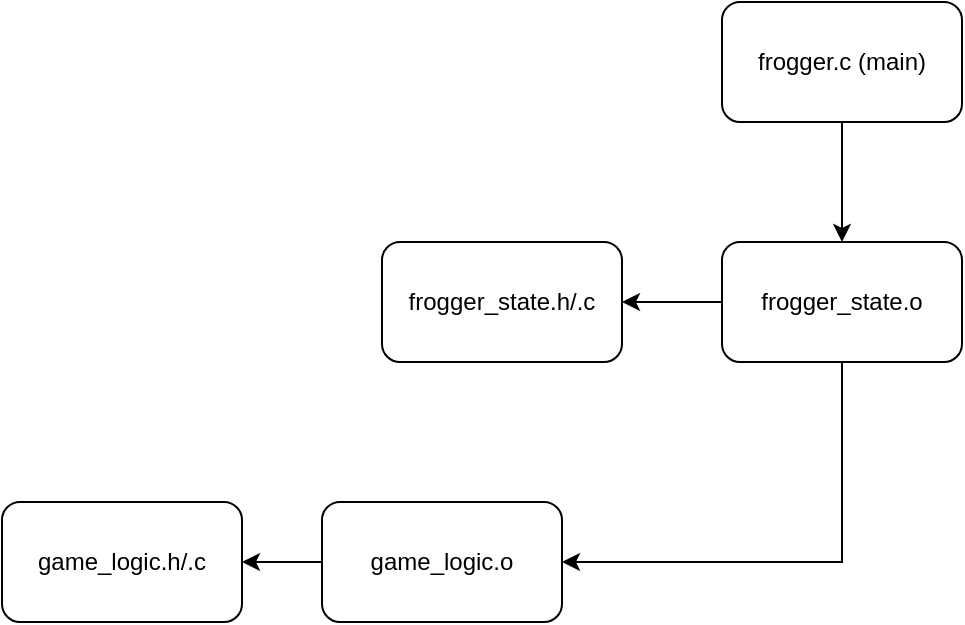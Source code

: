 <mxfile version="24.6.2" type="github">
  <diagram name="Page-1" id="SuY9HUNZaAzSDMftqmBQ">
    <mxGraphModel dx="989" dy="545" grid="1" gridSize="10" guides="1" tooltips="1" connect="1" arrows="1" fold="1" page="1" pageScale="1" pageWidth="827" pageHeight="1169" math="0" shadow="0">
      <root>
        <mxCell id="0" />
        <mxCell id="1" parent="0" />
        <mxCell id="p1rO6B4NsgoRkXblV4Cr-9" style="edgeStyle=orthogonalEdgeStyle;rounded=0;orthogonalLoop=1;jettySize=auto;html=1;exitX=0.5;exitY=1;exitDx=0;exitDy=0;entryX=0.5;entryY=0;entryDx=0;entryDy=0;" edge="1" parent="1" source="p1rO6B4NsgoRkXblV4Cr-2" target="p1rO6B4NsgoRkXblV4Cr-8">
          <mxGeometry relative="1" as="geometry" />
        </mxCell>
        <mxCell id="p1rO6B4NsgoRkXblV4Cr-2" value="frogger.c (main)" style="rounded=1;whiteSpace=wrap;html=1;" vertex="1" parent="1">
          <mxGeometry x="370" y="120" width="120" height="60" as="geometry" />
        </mxCell>
        <mxCell id="p1rO6B4NsgoRkXblV4Cr-7" style="edgeStyle=orthogonalEdgeStyle;rounded=0;orthogonalLoop=1;jettySize=auto;html=1;exitX=0;exitY=0.5;exitDx=0;exitDy=0;entryX=1;entryY=0.5;entryDx=0;entryDy=0;" edge="1" parent="1" source="p1rO6B4NsgoRkXblV4Cr-3" target="p1rO6B4NsgoRkXblV4Cr-6">
          <mxGeometry relative="1" as="geometry" />
        </mxCell>
        <mxCell id="p1rO6B4NsgoRkXblV4Cr-3" value="&lt;div&gt;game_logic.o&lt;/div&gt;" style="rounded=1;whiteSpace=wrap;html=1;" vertex="1" parent="1">
          <mxGeometry x="170" y="370" width="120" height="60" as="geometry" />
        </mxCell>
        <mxCell id="p1rO6B4NsgoRkXblV4Cr-6" value="game_logic.h/.c" style="rounded=1;whiteSpace=wrap;html=1;" vertex="1" parent="1">
          <mxGeometry x="10" y="370" width="120" height="60" as="geometry" />
        </mxCell>
        <mxCell id="p1rO6B4NsgoRkXblV4Cr-11" style="edgeStyle=orthogonalEdgeStyle;rounded=0;orthogonalLoop=1;jettySize=auto;html=1;exitX=0.5;exitY=1;exitDx=0;exitDy=0;entryX=1;entryY=0.5;entryDx=0;entryDy=0;" edge="1" parent="1" source="p1rO6B4NsgoRkXblV4Cr-8" target="p1rO6B4NsgoRkXblV4Cr-3">
          <mxGeometry relative="1" as="geometry" />
        </mxCell>
        <mxCell id="p1rO6B4NsgoRkXblV4Cr-13" style="edgeStyle=orthogonalEdgeStyle;rounded=0;orthogonalLoop=1;jettySize=auto;html=1;exitX=0;exitY=0.5;exitDx=0;exitDy=0;entryX=1;entryY=0.5;entryDx=0;entryDy=0;" edge="1" parent="1" source="p1rO6B4NsgoRkXblV4Cr-8" target="p1rO6B4NsgoRkXblV4Cr-12">
          <mxGeometry relative="1" as="geometry" />
        </mxCell>
        <mxCell id="p1rO6B4NsgoRkXblV4Cr-8" value="frogger_state.o" style="rounded=1;whiteSpace=wrap;html=1;" vertex="1" parent="1">
          <mxGeometry x="370" y="240" width="120" height="60" as="geometry" />
        </mxCell>
        <mxCell id="p1rO6B4NsgoRkXblV4Cr-12" value="frogger_state.h/.c" style="rounded=1;whiteSpace=wrap;html=1;" vertex="1" parent="1">
          <mxGeometry x="200" y="240" width="120" height="60" as="geometry" />
        </mxCell>
      </root>
    </mxGraphModel>
  </diagram>
</mxfile>
